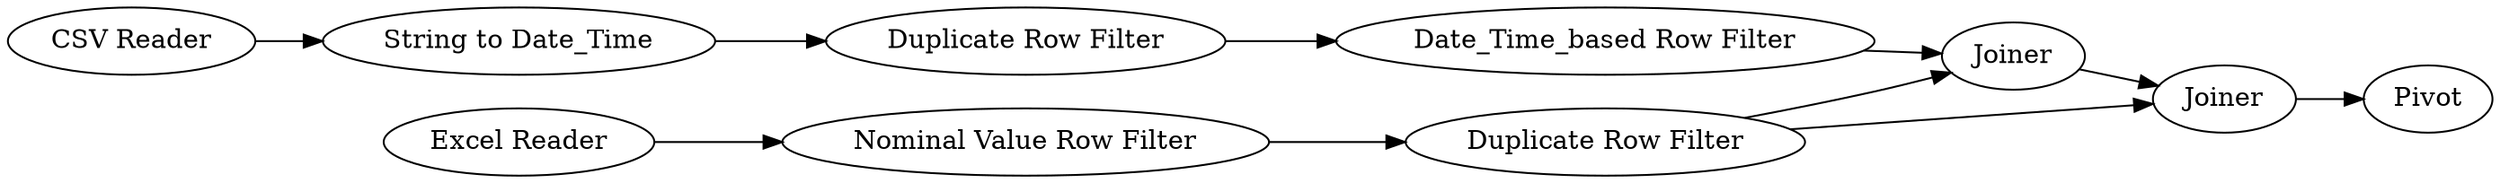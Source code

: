 digraph {
	3 -> 10
	12 -> 13
	27 -> 11
	30 -> 12
	34 -> 30
	30 -> 13
	11 -> 12
	10 -> 27
	13 -> 28
	2 -> 34
	27 [label="Duplicate Row Filter"]
	13 [label=Joiner]
	34 [label="Nominal Value Row Filter"]
	28 [label=Pivot]
	11 [label="Date_Time_based Row Filter"]
	12 [label=Joiner]
	30 [label="Duplicate Row Filter"]
	3 [label="CSV Reader"]
	2 [label="Excel Reader"]
	10 [label="String to Date_Time"]
	rankdir=LR
}
